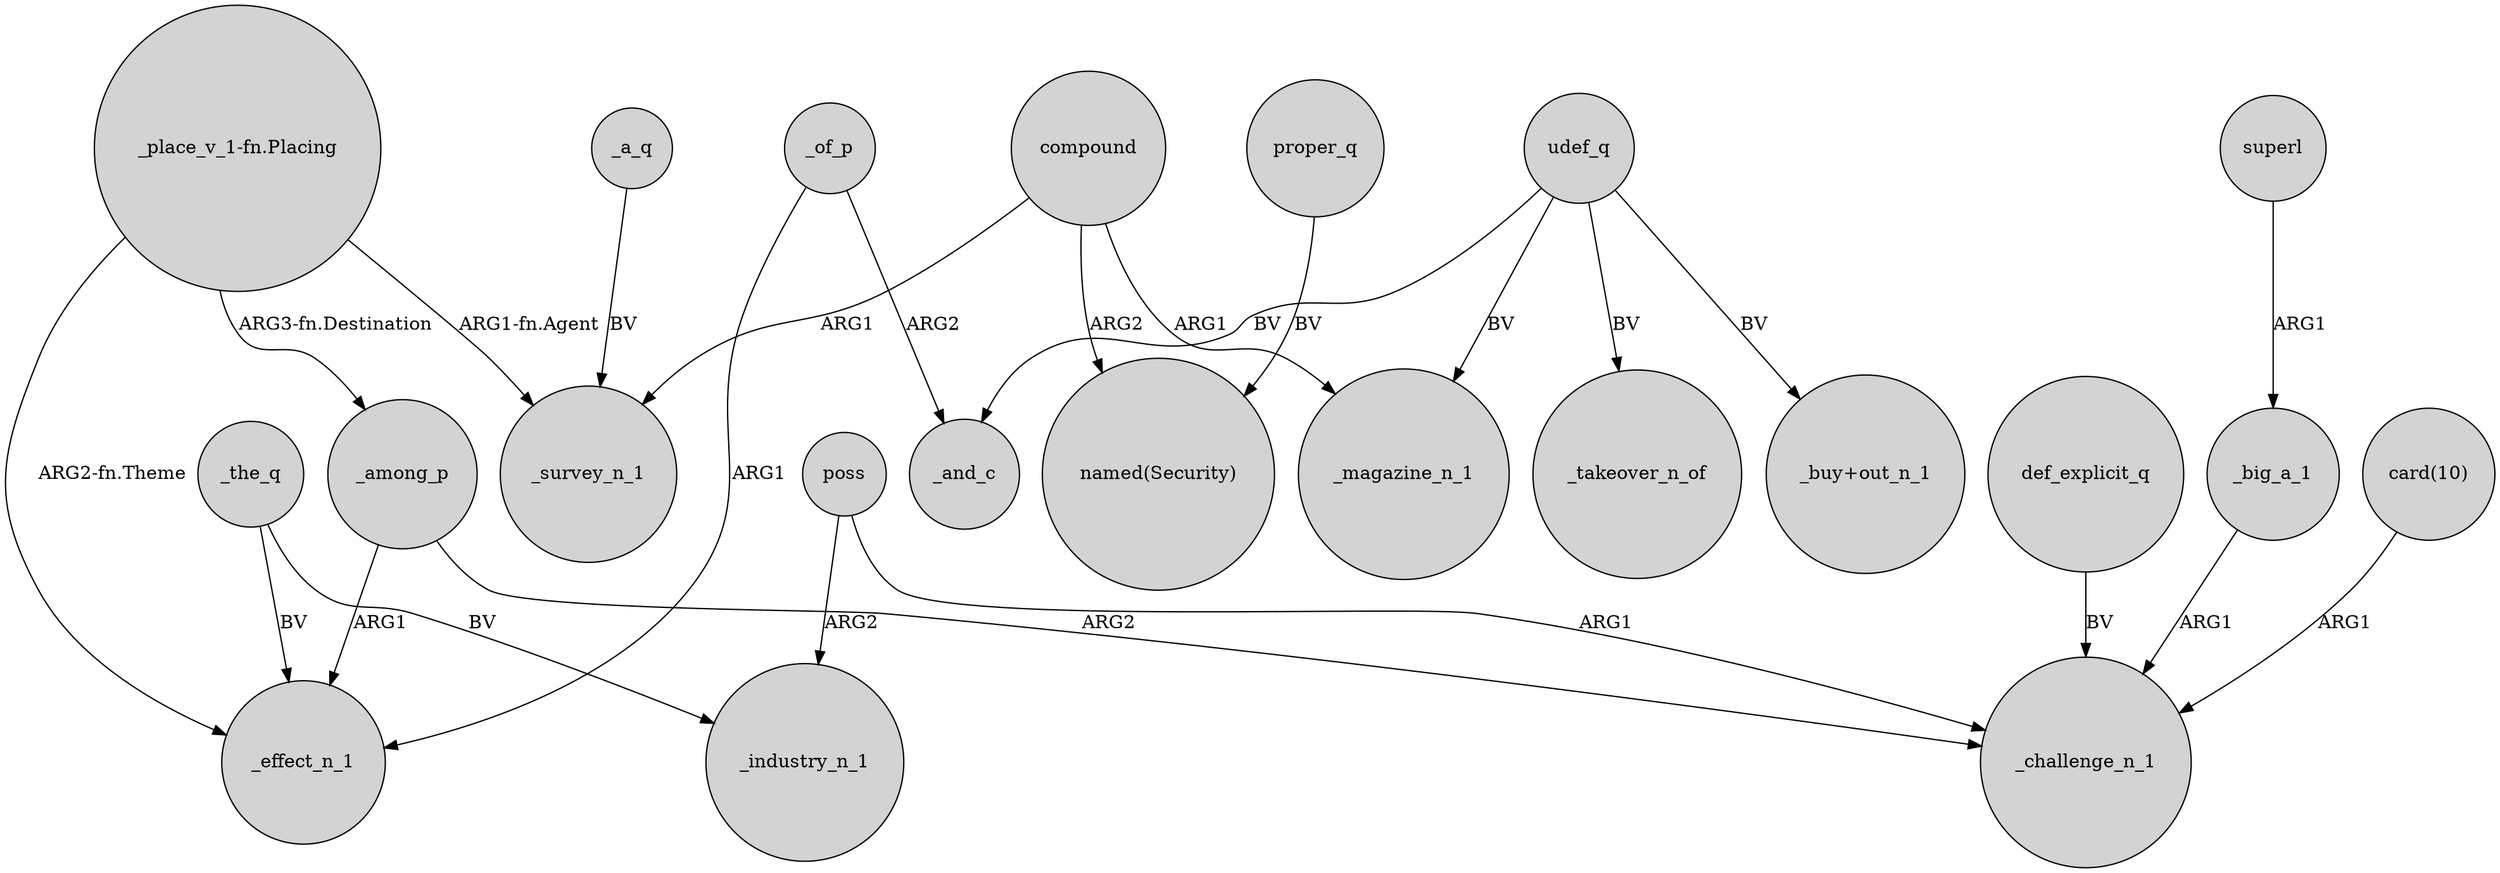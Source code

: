 digraph {
	node [shape=circle style=filled]
	_of_p -> _effect_n_1 [label=ARG1]
	udef_q -> _takeover_n_of [label=BV]
	poss -> _industry_n_1 [label=ARG2]
	compound -> _survey_n_1 [label=ARG1]
	_of_p -> _and_c [label=ARG2]
	compound -> "named(Security)" [label=ARG2]
	_the_q -> _industry_n_1 [label=BV]
	udef_q -> "_buy+out_n_1" [label=BV]
	_a_q -> _survey_n_1 [label=BV]
	"_place_v_1-fn.Placing" -> _survey_n_1 [label="ARG1-fn.Agent"]
	_among_p -> _effect_n_1 [label=ARG1]
	udef_q -> _magazine_n_1 [label=BV]
	def_explicit_q -> _challenge_n_1 [label=BV]
	_the_q -> _effect_n_1 [label=BV]
	"_place_v_1-fn.Placing" -> _effect_n_1 [label="ARG2-fn.Theme"]
	compound -> _magazine_n_1 [label=ARG1]
	proper_q -> "named(Security)" [label=BV]
	"_place_v_1-fn.Placing" -> _among_p [label="ARG3-fn.Destination"]
	_among_p -> _challenge_n_1 [label=ARG2]
	_big_a_1 -> _challenge_n_1 [label=ARG1]
	"card(10)" -> _challenge_n_1 [label=ARG1]
	udef_q -> _and_c [label=BV]
	superl -> _big_a_1 [label=ARG1]
	poss -> _challenge_n_1 [label=ARG1]
}
